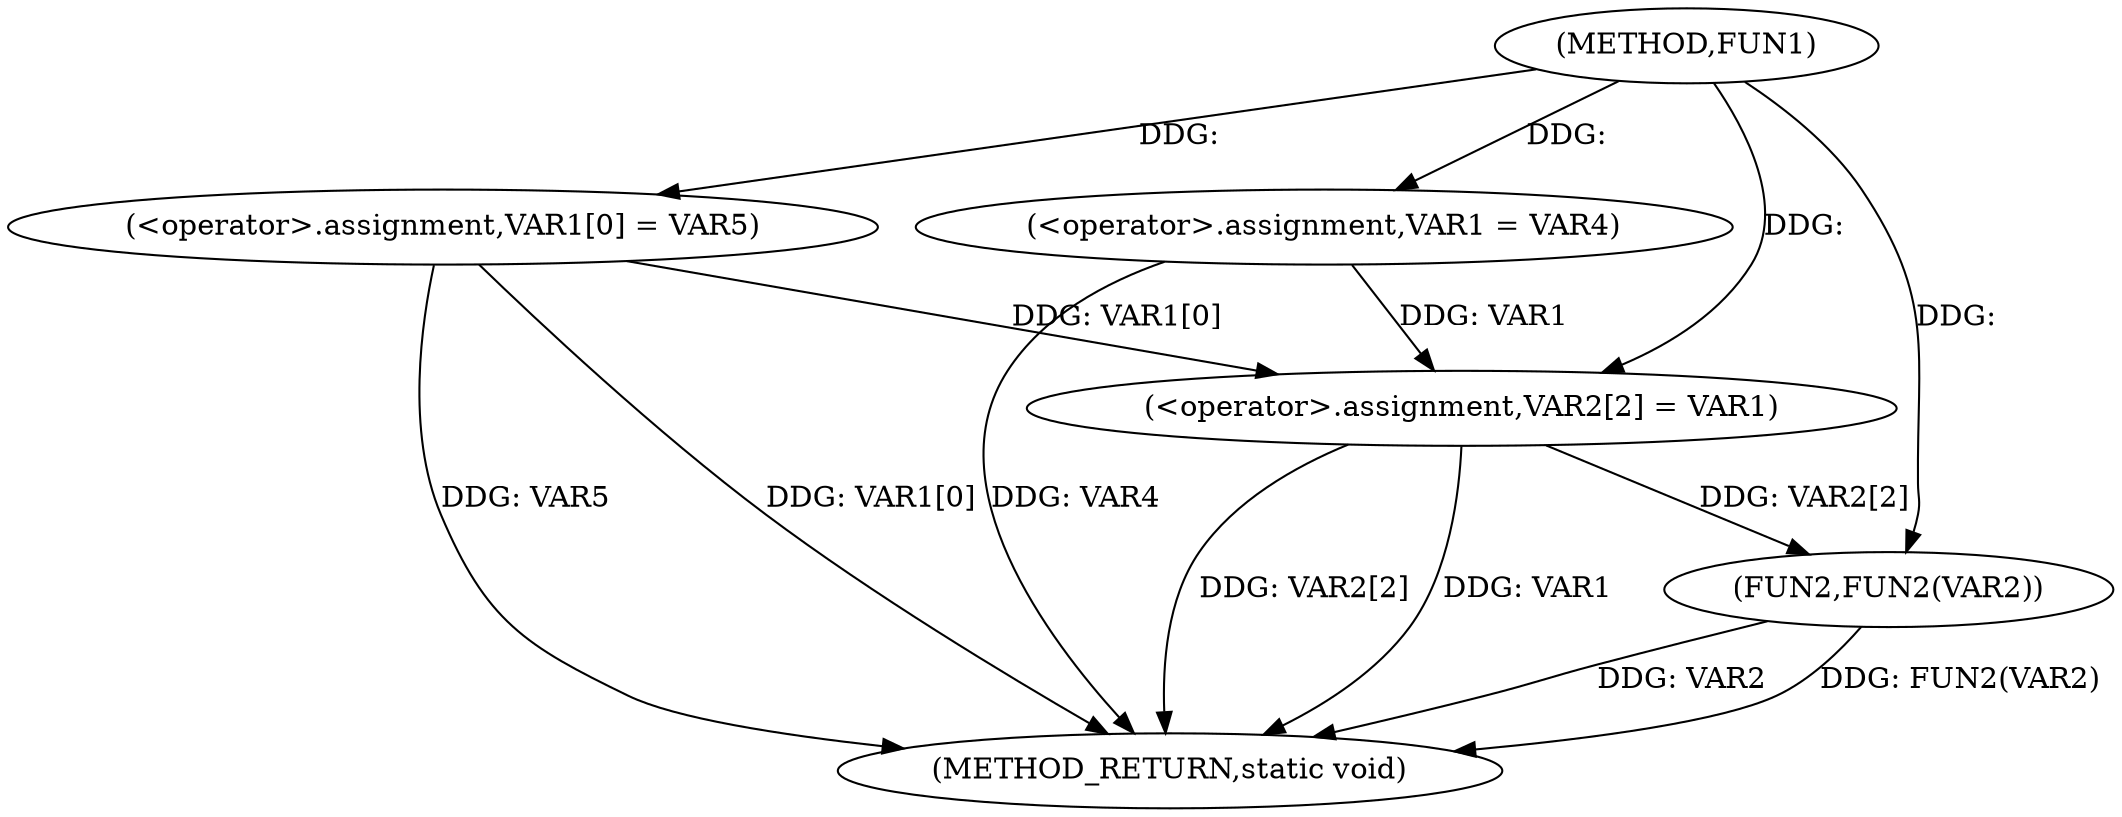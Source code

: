 digraph FUN1 {  
"1000100" [label = "(METHOD,FUN1)" ]
"1000121" [label = "(METHOD_RETURN,static void)" ]
"1000106" [label = "(<operator>.assignment,VAR1 = VAR4)" ]
"1000109" [label = "(<operator>.assignment,VAR1[0] = VAR5)" ]
"1000114" [label = "(<operator>.assignment,VAR2[2] = VAR1)" ]
"1000119" [label = "(FUN2,FUN2(VAR2))" ]
  "1000106" -> "1000121"  [ label = "DDG: VAR4"] 
  "1000114" -> "1000121"  [ label = "DDG: VAR2[2]"] 
  "1000114" -> "1000121"  [ label = "DDG: VAR1"] 
  "1000119" -> "1000121"  [ label = "DDG: FUN2(VAR2)"] 
  "1000109" -> "1000121"  [ label = "DDG: VAR5"] 
  "1000109" -> "1000121"  [ label = "DDG: VAR1[0]"] 
  "1000119" -> "1000121"  [ label = "DDG: VAR2"] 
  "1000100" -> "1000106"  [ label = "DDG: "] 
  "1000100" -> "1000109"  [ label = "DDG: "] 
  "1000106" -> "1000114"  [ label = "DDG: VAR1"] 
  "1000109" -> "1000114"  [ label = "DDG: VAR1[0]"] 
  "1000100" -> "1000114"  [ label = "DDG: "] 
  "1000114" -> "1000119"  [ label = "DDG: VAR2[2]"] 
  "1000100" -> "1000119"  [ label = "DDG: "] 
}
